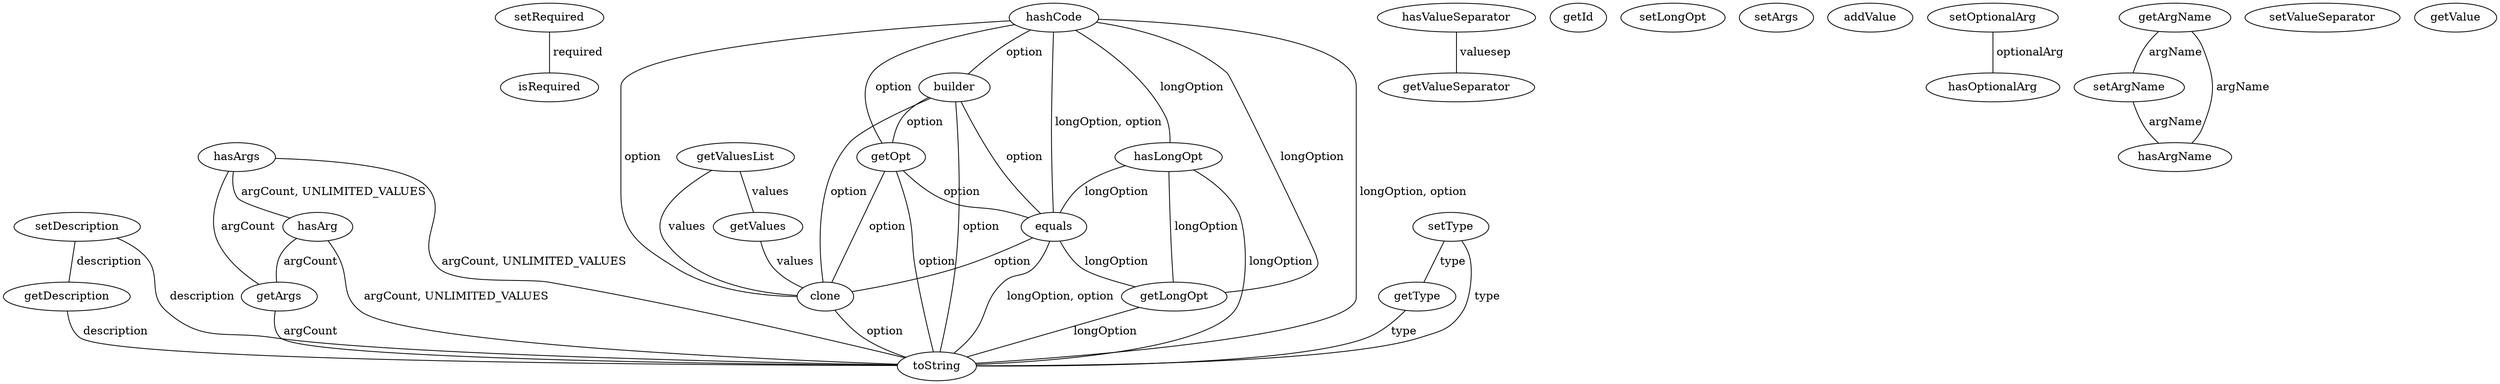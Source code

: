 digraph G {
setRequired;
getValuesList;
hasValueSeparator;
getId;
setDescription;
getDescription;
getValueSeparator;
setLongOpt;
hasArgs;
hashCode;
setArgs;
builder;
hasArg;
addValue;
isRequired;
setOptionalArg;
getValues;
getArgName;
hasOptionalArg;
setArgName;
setType;
setValueSeparator;
getArgs;
getValue;
hasLongOpt;
getOpt;
getType;
equals;
getLongOpt;
clone;
toString;
hasArgName;
setRequired -> isRequired [label=" required", dir=none];
setOptionalArg -> hasOptionalArg [label=" optionalArg", dir=none];
getValues -> clone [label=" values", dir=none];
getValuesList -> getValues [label=" values", dir=none];
getValuesList -> clone [label=" values", dir=none];
hasValueSeparator -> getValueSeparator [label=" valuesep", dir=none];
getArgName -> setArgName [label=" argName", dir=none];
getArgName -> hasArgName [label=" argName", dir=none];
setDescription -> toString [label=" description", dir=none];
setDescription -> getDescription [label=" description", dir=none];
setArgName -> hasArgName [label=" argName", dir=none];
setType -> getType [label=" type", dir=none];
setType -> toString [label=" type", dir=none];
getDescription -> toString [label=" description", dir=none];
getArgs -> toString [label=" argCount", dir=none];
hasLongOpt -> equals [label=" longOption", dir=none];
hasLongOpt -> getLongOpt [label=" longOption", dir=none];
hasLongOpt -> toString [label=" longOption", dir=none];
getOpt -> equals [label=" option", dir=none];
getOpt -> clone [label=" option", dir=none];
getOpt -> toString [label=" option", dir=none];
getType -> toString [label=" type", dir=none];
hasArgs -> hasArg [label=" argCount, UNLIMITED_VALUES", dir=none];
hasArgs -> toString [label=" argCount, UNLIMITED_VALUES", dir=none];
hasArgs -> getArgs [label=" argCount", dir=none];
hashCode -> hasLongOpt [label=" longOption", dir=none];
hashCode -> getOpt [label=" option", dir=none];
hashCode -> equals [label=" longOption, option", dir=none];
hashCode -> getLongOpt [label=" longOption", dir=none];
hashCode -> builder [label=" option", dir=none];
hashCode -> clone [label=" option", dir=none];
hashCode -> toString [label=" longOption, option", dir=none];
equals -> getLongOpt [label=" longOption", dir=none];
equals -> clone [label=" option", dir=none];
equals -> toString [label=" longOption, option", dir=none];
getLongOpt -> toString [label=" longOption", dir=none];
builder -> getOpt [label=" option", dir=none];
builder -> equals [label=" option", dir=none];
builder -> clone [label=" option", dir=none];
builder -> toString [label=" option", dir=none];
hasArg -> toString [label=" argCount, UNLIMITED_VALUES", dir=none];
hasArg -> getArgs [label=" argCount", dir=none];
clone -> toString [label=" option", dir=none];
}